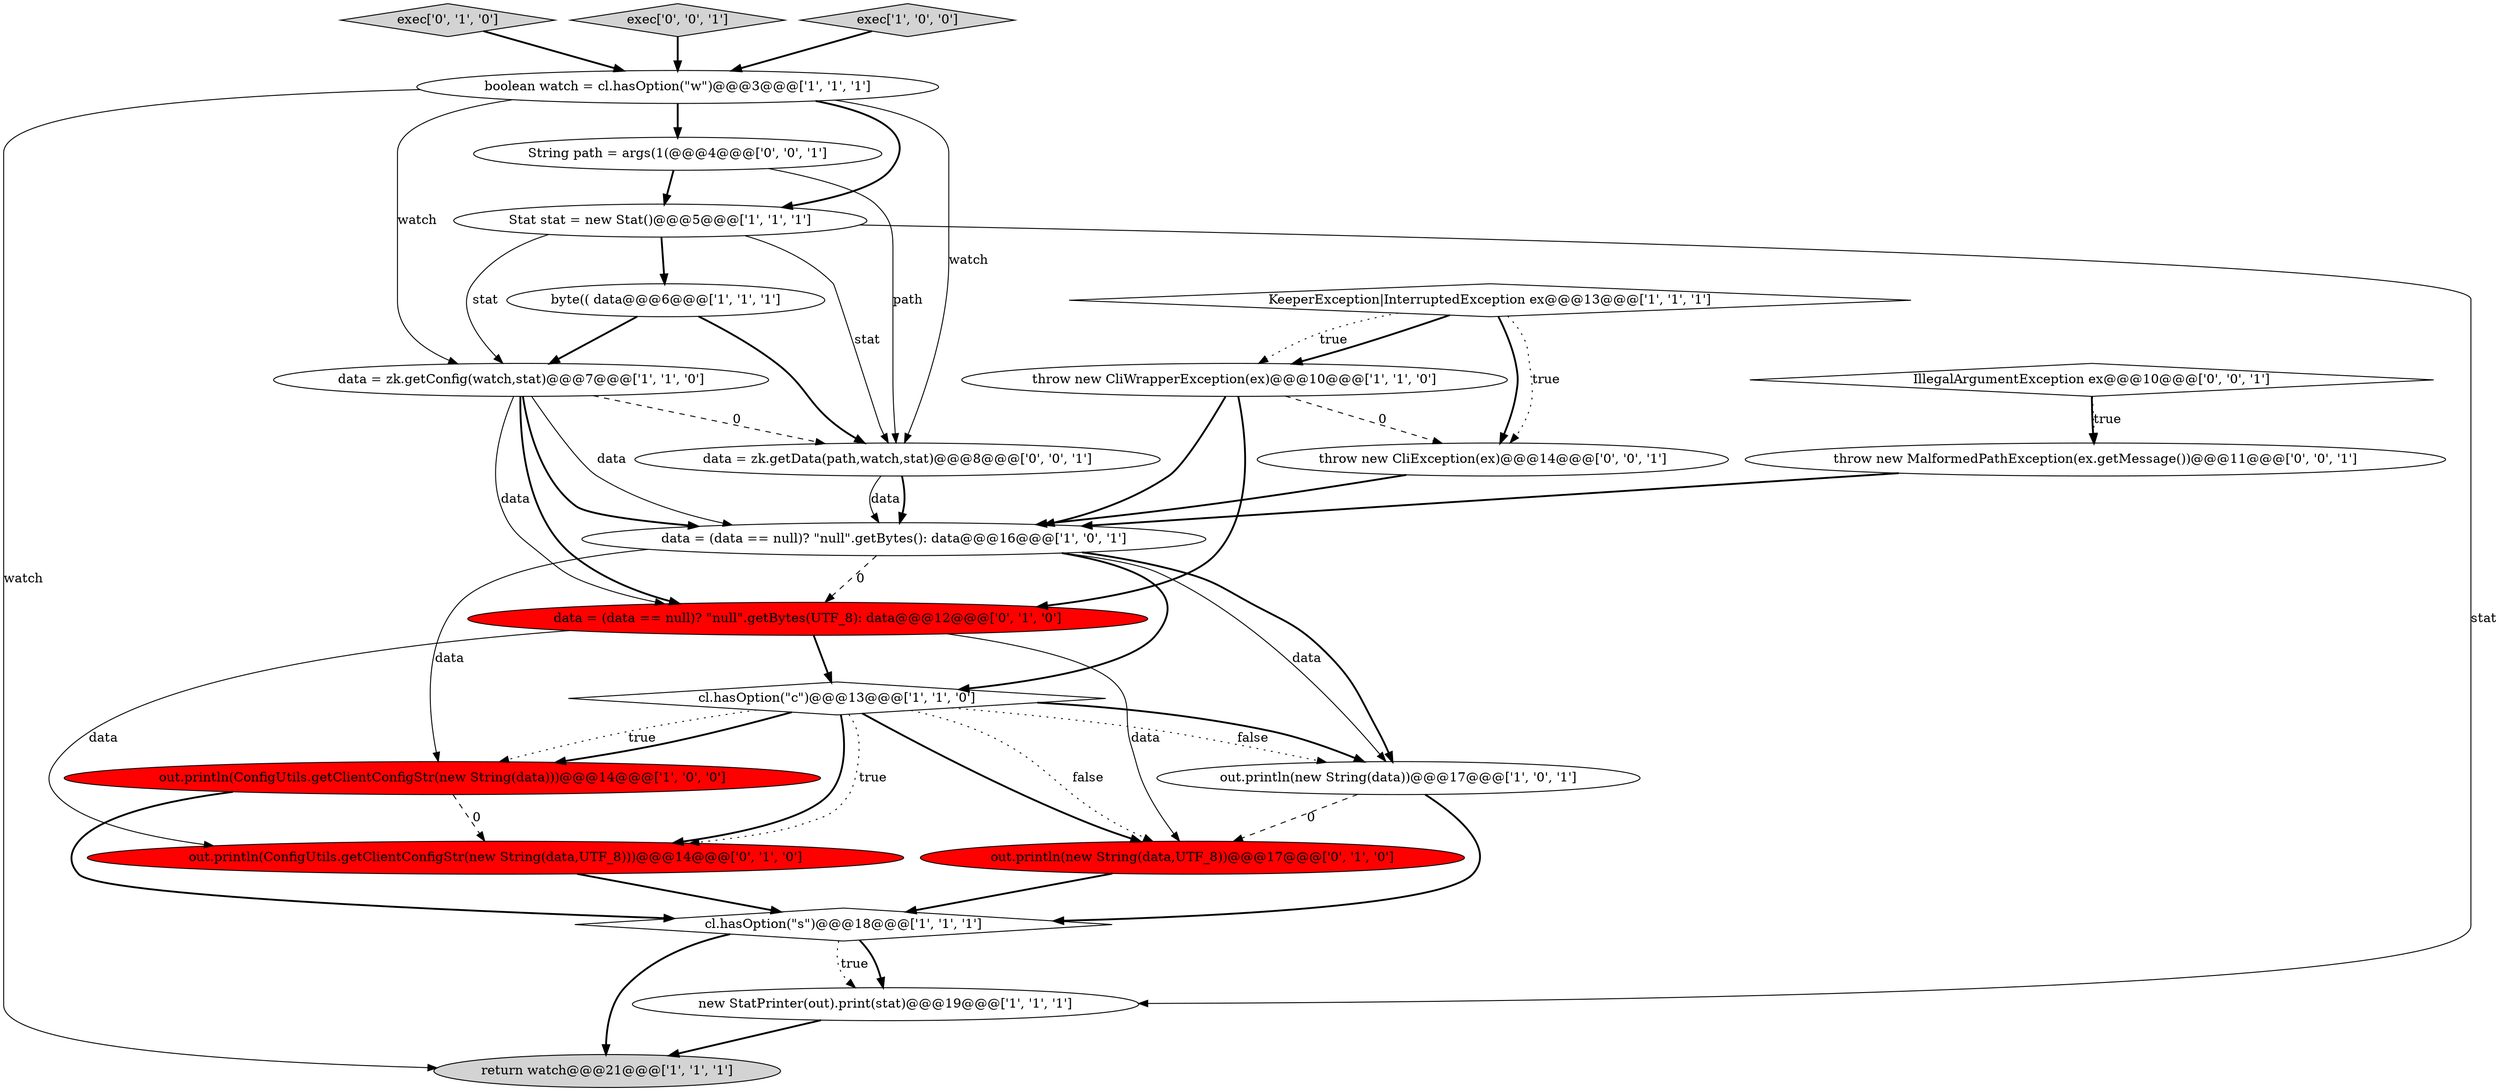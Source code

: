 digraph {
11 [style = filled, label = "new StatPrinter(out).print(stat)@@@19@@@['1', '1', '1']", fillcolor = white, shape = ellipse image = "AAA0AAABBB1BBB"];
5 [style = filled, label = "out.println(new String(data))@@@17@@@['1', '0', '1']", fillcolor = white, shape = ellipse image = "AAA0AAABBB1BBB"];
17 [style = filled, label = "exec['0', '1', '0']", fillcolor = lightgray, shape = diamond image = "AAA0AAABBB2BBB"];
18 [style = filled, label = "data = zk.getData(path,watch,stat)@@@8@@@['0', '0', '1']", fillcolor = white, shape = ellipse image = "AAA0AAABBB3BBB"];
6 [style = filled, label = "boolean watch = cl.hasOption(\"w\")@@@3@@@['1', '1', '1']", fillcolor = white, shape = ellipse image = "AAA0AAABBB1BBB"];
2 [style = filled, label = "byte(( data@@@6@@@['1', '1', '1']", fillcolor = white, shape = ellipse image = "AAA0AAABBB1BBB"];
15 [style = filled, label = "out.println(ConfigUtils.getClientConfigStr(new String(data,UTF_8)))@@@14@@@['0', '1', '0']", fillcolor = red, shape = ellipse image = "AAA1AAABBB2BBB"];
21 [style = filled, label = "throw new MalformedPathException(ex.getMessage())@@@11@@@['0', '0', '1']", fillcolor = white, shape = ellipse image = "AAA0AAABBB3BBB"];
3 [style = filled, label = "throw new CliWrapperException(ex)@@@10@@@['1', '1', '0']", fillcolor = white, shape = ellipse image = "AAA0AAABBB1BBB"];
14 [style = filled, label = "data = (data == null)? \"null\".getBytes(UTF_8): data@@@12@@@['0', '1', '0']", fillcolor = red, shape = ellipse image = "AAA1AAABBB2BBB"];
13 [style = filled, label = "cl.hasOption(\"s\")@@@18@@@['1', '1', '1']", fillcolor = white, shape = diamond image = "AAA0AAABBB1BBB"];
20 [style = filled, label = "exec['0', '0', '1']", fillcolor = lightgray, shape = diamond image = "AAA0AAABBB3BBB"];
10 [style = filled, label = "data = zk.getConfig(watch,stat)@@@7@@@['1', '1', '0']", fillcolor = white, shape = ellipse image = "AAA0AAABBB1BBB"];
16 [style = filled, label = "out.println(new String(data,UTF_8))@@@17@@@['0', '1', '0']", fillcolor = red, shape = ellipse image = "AAA1AAABBB2BBB"];
19 [style = filled, label = "String path = args(1(@@@4@@@['0', '0', '1']", fillcolor = white, shape = ellipse image = "AAA0AAABBB3BBB"];
7 [style = filled, label = "return watch@@@21@@@['1', '1', '1']", fillcolor = lightgray, shape = ellipse image = "AAA0AAABBB1BBB"];
1 [style = filled, label = "exec['1', '0', '0']", fillcolor = lightgray, shape = diamond image = "AAA0AAABBB1BBB"];
23 [style = filled, label = "throw new CliException(ex)@@@14@@@['0', '0', '1']", fillcolor = white, shape = ellipse image = "AAA0AAABBB3BBB"];
9 [style = filled, label = "data = (data == null)? \"null\".getBytes(): data@@@16@@@['1', '0', '1']", fillcolor = white, shape = ellipse image = "AAA0AAABBB1BBB"];
4 [style = filled, label = "cl.hasOption(\"c\")@@@13@@@['1', '1', '0']", fillcolor = white, shape = diamond image = "AAA0AAABBB1BBB"];
12 [style = filled, label = "Stat stat = new Stat()@@@5@@@['1', '1', '1']", fillcolor = white, shape = ellipse image = "AAA0AAABBB1BBB"];
0 [style = filled, label = "out.println(ConfigUtils.getClientConfigStr(new String(data)))@@@14@@@['1', '0', '0']", fillcolor = red, shape = ellipse image = "AAA1AAABBB1BBB"];
22 [style = filled, label = "IllegalArgumentException ex@@@10@@@['0', '0', '1']", fillcolor = white, shape = diamond image = "AAA0AAABBB3BBB"];
8 [style = filled, label = "KeeperException|InterruptedException ex@@@13@@@['1', '1', '1']", fillcolor = white, shape = diamond image = "AAA0AAABBB1BBB"];
22->21 [style = dotted, label="true"];
6->10 [style = solid, label="watch"];
16->13 [style = bold, label=""];
15->13 [style = bold, label=""];
9->0 [style = solid, label="data"];
19->18 [style = solid, label="path"];
0->13 [style = bold, label=""];
8->23 [style = bold, label=""];
19->12 [style = bold, label=""];
10->14 [style = bold, label=""];
17->6 [style = bold, label=""];
9->5 [style = solid, label="data"];
9->4 [style = bold, label=""];
12->11 [style = solid, label="stat"];
3->14 [style = bold, label=""];
4->15 [style = bold, label=""];
8->3 [style = bold, label=""];
4->0 [style = dotted, label="true"];
4->5 [style = dotted, label="false"];
22->21 [style = bold, label=""];
0->15 [style = dashed, label="0"];
12->18 [style = solid, label="stat"];
2->18 [style = bold, label=""];
8->23 [style = dotted, label="true"];
6->19 [style = bold, label=""];
20->6 [style = bold, label=""];
4->15 [style = dotted, label="true"];
12->10 [style = solid, label="stat"];
2->10 [style = bold, label=""];
13->11 [style = bold, label=""];
8->3 [style = dotted, label="true"];
4->0 [style = bold, label=""];
10->18 [style = dashed, label="0"];
10->14 [style = solid, label="data"];
6->18 [style = solid, label="watch"];
5->16 [style = dashed, label="0"];
3->9 [style = bold, label=""];
3->23 [style = dashed, label="0"];
12->2 [style = bold, label=""];
21->9 [style = bold, label=""];
1->6 [style = bold, label=""];
9->14 [style = dashed, label="0"];
13->7 [style = bold, label=""];
6->7 [style = solid, label="watch"];
5->13 [style = bold, label=""];
18->9 [style = bold, label=""];
9->5 [style = bold, label=""];
13->11 [style = dotted, label="true"];
10->9 [style = bold, label=""];
14->16 [style = solid, label="data"];
18->9 [style = solid, label="data"];
4->16 [style = dotted, label="false"];
10->9 [style = solid, label="data"];
23->9 [style = bold, label=""];
4->5 [style = bold, label=""];
11->7 [style = bold, label=""];
4->16 [style = bold, label=""];
14->4 [style = bold, label=""];
14->15 [style = solid, label="data"];
6->12 [style = bold, label=""];
}

